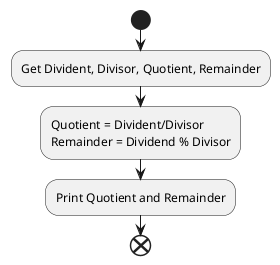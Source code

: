 @startuml

start
:Get Divident, Divisor, Quotient, Remainder;
:Quotient = Divident/Divisor
Remainder = Dividend % Divisor;
:Print Quotient and Remainder;
end

@enduml
